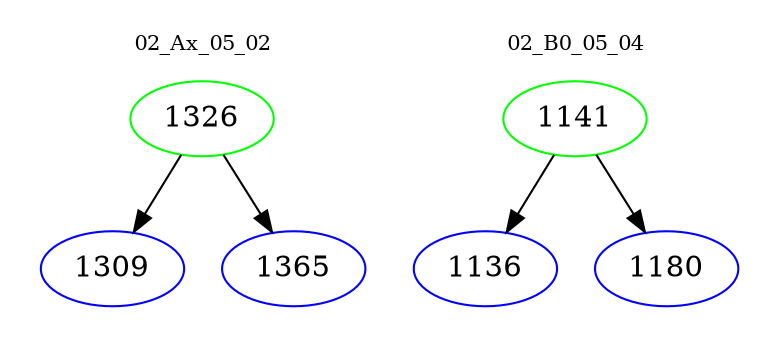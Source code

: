 digraph{
subgraph cluster_0 {
color = white
label = "02_Ax_05_02";
fontsize=10;
T0_1326 [label="1326", color="green"]
T0_1326 -> T0_1309 [color="black"]
T0_1309 [label="1309", color="blue"]
T0_1326 -> T0_1365 [color="black"]
T0_1365 [label="1365", color="blue"]
}
subgraph cluster_1 {
color = white
label = "02_B0_05_04";
fontsize=10;
T1_1141 [label="1141", color="green"]
T1_1141 -> T1_1136 [color="black"]
T1_1136 [label="1136", color="blue"]
T1_1141 -> T1_1180 [color="black"]
T1_1180 [label="1180", color="blue"]
}
}
